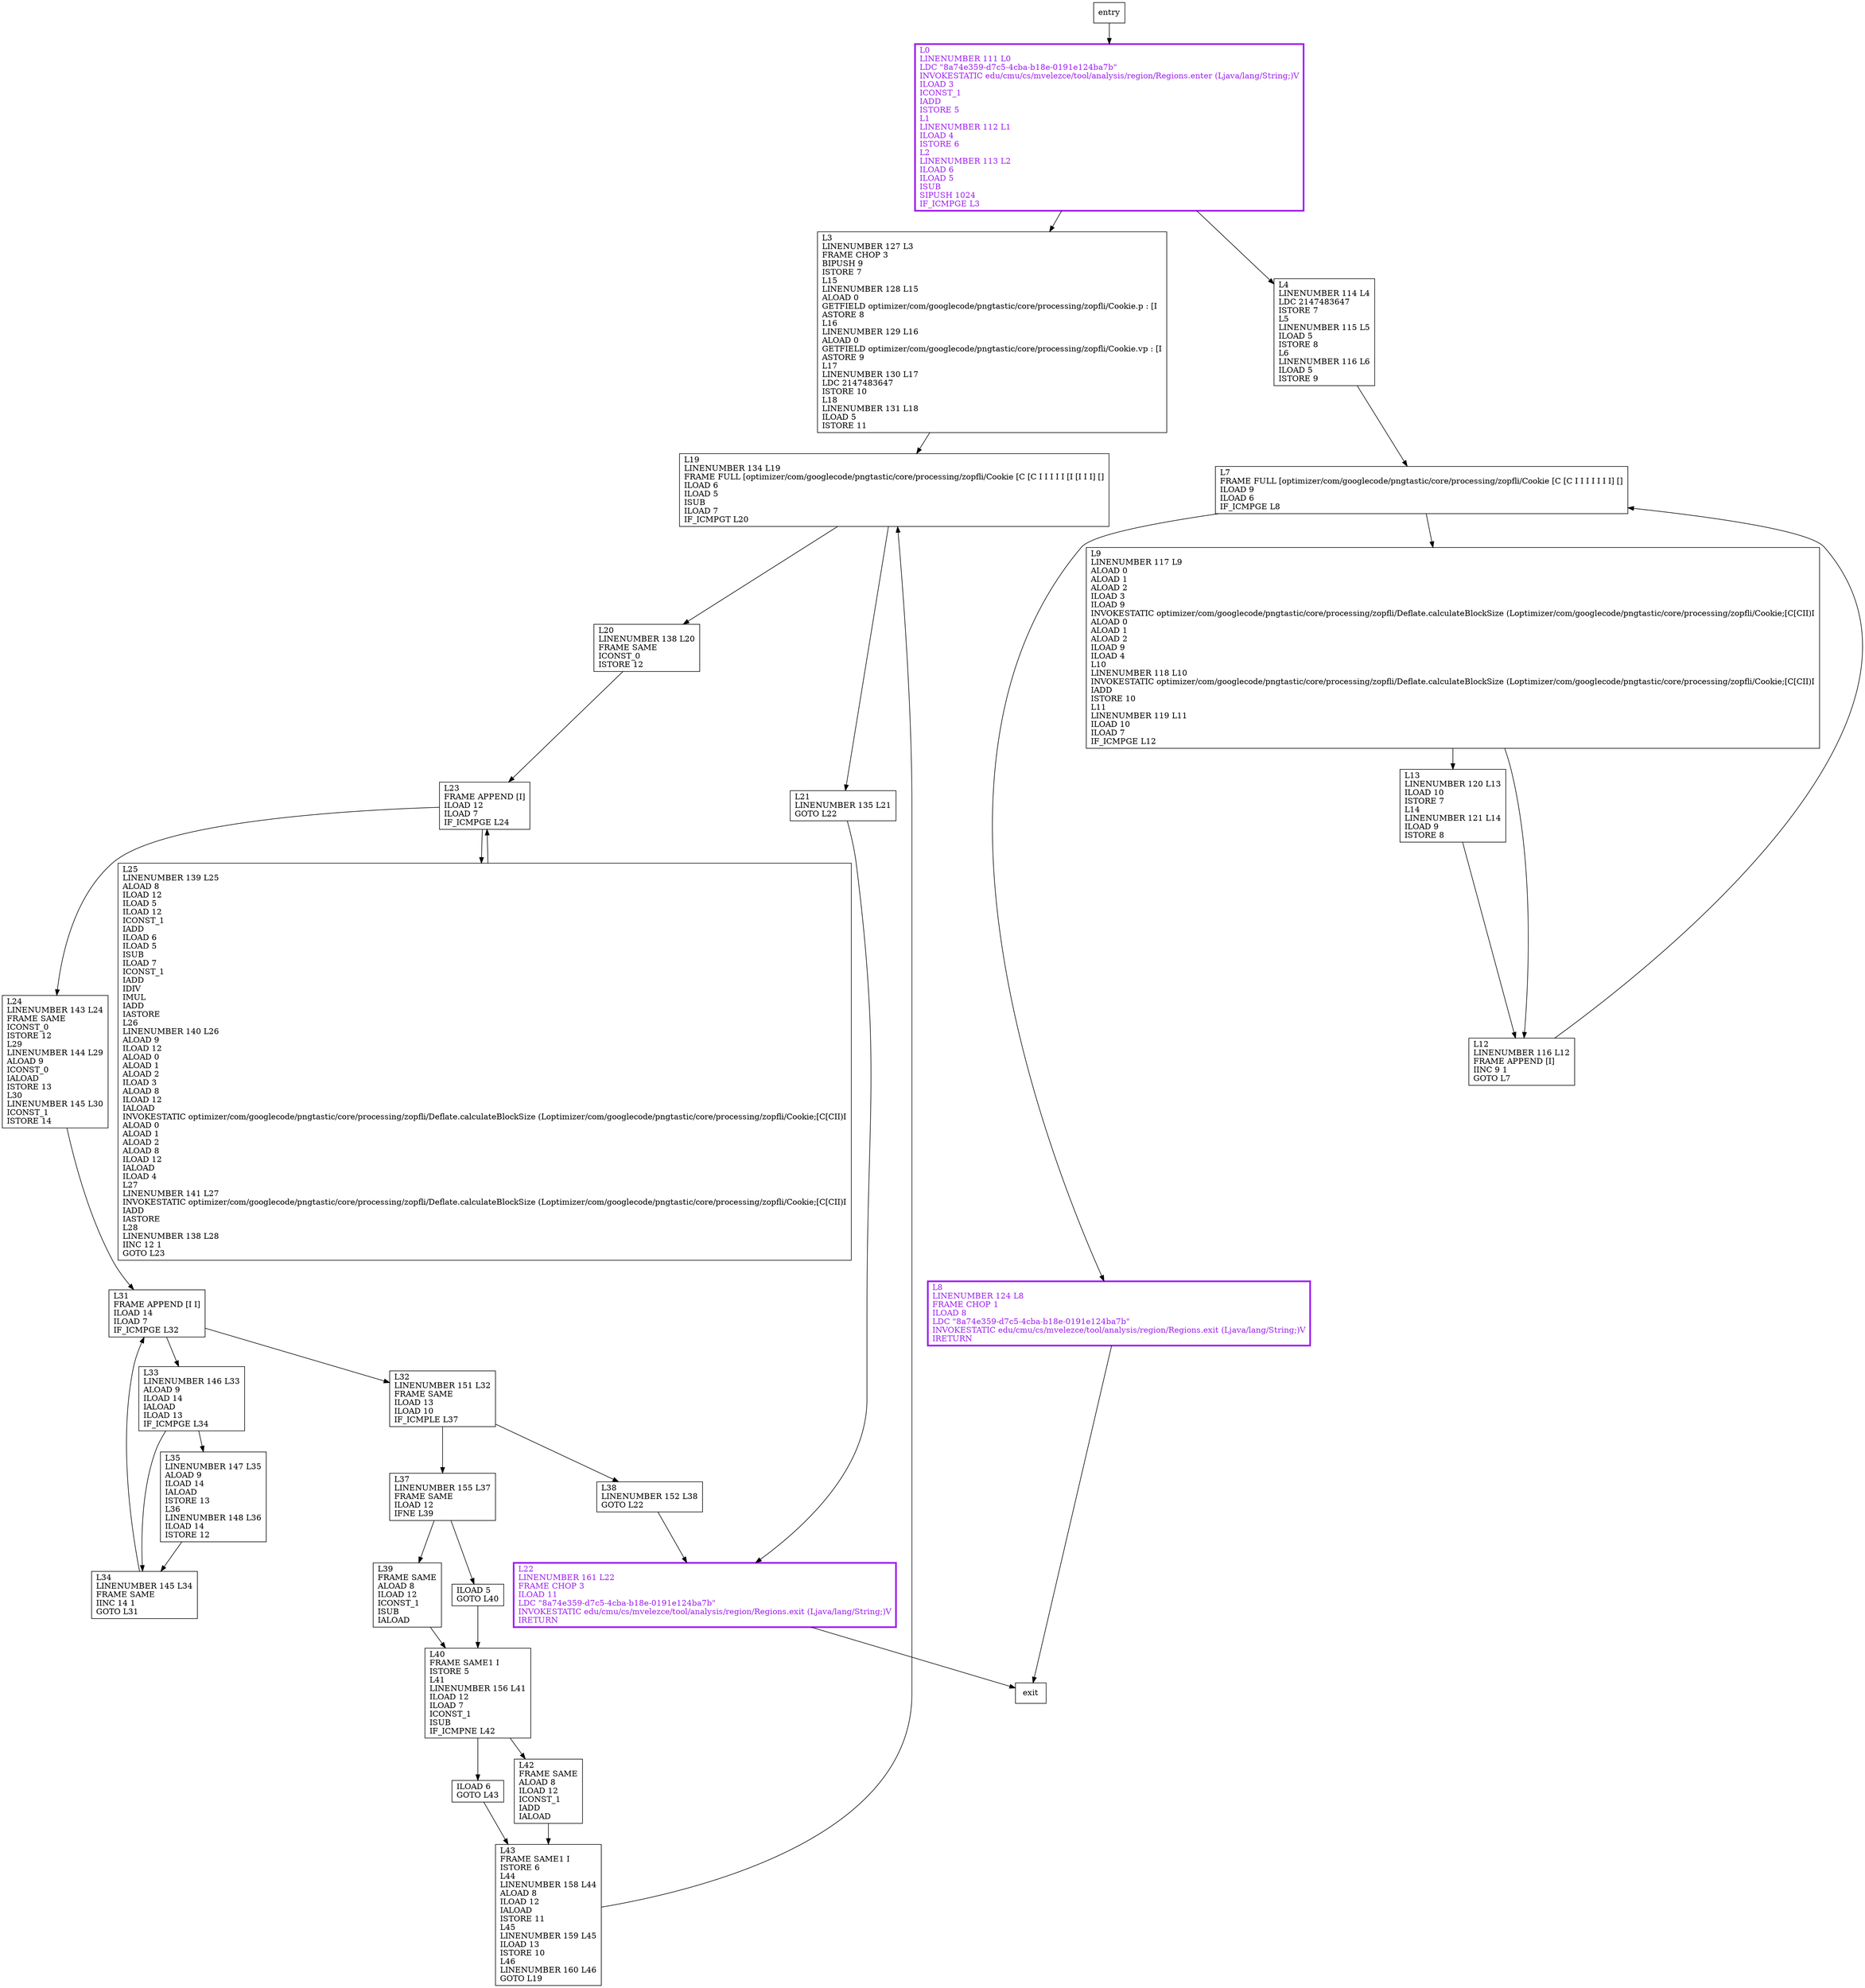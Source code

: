 digraph findMinimum {
node [shape=record];
2090991873 [label="L38\lLINENUMBER 152 L38\lGOTO L22\l"];
1444440224 [label="L42\lFRAME SAME\lALOAD 8\lILOAD 12\lICONST_1\lIADD\lIALOAD\l"];
2111457497 [label="L0\lLINENUMBER 111 L0\lLDC \"8a74e359-d7c5-4cba-b18e-0191e124ba7b\"\lINVOKESTATIC edu/cmu/cs/mvelezce/tool/analysis/region/Regions.enter (Ljava/lang/String;)V\lILOAD 3\lICONST_1\lIADD\lISTORE 5\lL1\lLINENUMBER 112 L1\lILOAD 4\lISTORE 6\lL2\lLINENUMBER 113 L2\lILOAD 6\lILOAD 5\lISUB\lSIPUSH 1024\lIF_ICMPGE L3\l"];
1631119258 [label="L43\lFRAME SAME1 I\lISTORE 6\lL44\lLINENUMBER 158 L44\lALOAD 8\lILOAD 12\lIALOAD\lISTORE 11\lL45\lLINENUMBER 159 L45\lILOAD 13\lISTORE 10\lL46\lLINENUMBER 160 L46\lGOTO L19\l"];
1582028874 [label="L12\lLINENUMBER 116 L12\lFRAME APPEND [I]\lIINC 9 1\lGOTO L7\l"];
1850042097 [label="L3\lLINENUMBER 127 L3\lFRAME CHOP 3\lBIPUSH 9\lISTORE 7\lL15\lLINENUMBER 128 L15\lALOAD 0\lGETFIELD optimizer/com/googlecode/pngtastic/core/processing/zopfli/Cookie.p : [I\lASTORE 8\lL16\lLINENUMBER 129 L16\lALOAD 0\lGETFIELD optimizer/com/googlecode/pngtastic/core/processing/zopfli/Cookie.vp : [I\lASTORE 9\lL17\lLINENUMBER 130 L17\lLDC 2147483647\lISTORE 10\lL18\lLINENUMBER 131 L18\lILOAD 5\lISTORE 11\l"];
75470648 [label="L39\lFRAME SAME\lALOAD 8\lILOAD 12\lICONST_1\lISUB\lIALOAD\l"];
1398241764 [label="L21\lLINENUMBER 135 L21\lGOTO L22\l"];
1904288897 [label="L35\lLINENUMBER 147 L35\lALOAD 9\lILOAD 14\lIALOAD\lISTORE 13\lL36\lLINENUMBER 148 L36\lILOAD 14\lISTORE 12\l"];
382627885 [label="L31\lFRAME APPEND [I I]\lILOAD 14\lILOAD 7\lIF_ICMPGE L32\l"];
1573605215 [label="L34\lLINENUMBER 145 L34\lFRAME SAME\lIINC 14 1\lGOTO L31\l"];
605101809 [label="L23\lFRAME APPEND [I]\lILOAD 12\lILOAD 7\lIF_ICMPGE L24\l"];
2073299099 [label="L37\lLINENUMBER 155 L37\lFRAME SAME\lILOAD 12\lIFNE L39\l"];
1812831622 [label="L24\lLINENUMBER 143 L24\lFRAME SAME\lICONST_0\lISTORE 12\lL29\lLINENUMBER 144 L29\lALOAD 9\lICONST_0\lIALOAD\lISTORE 13\lL30\lLINENUMBER 145 L30\lICONST_1\lISTORE 14\l"];
1409092880 [label="L22\lLINENUMBER 161 L22\lFRAME CHOP 3\lILOAD 11\lLDC \"8a74e359-d7c5-4cba-b18e-0191e124ba7b\"\lINVOKESTATIC edu/cmu/cs/mvelezce/tool/analysis/region/Regions.exit (Ljava/lang/String;)V\lIRETURN\l"];
1633013890 [label="ILOAD 5\lGOTO L40\l"];
877612522 [label="L8\lLINENUMBER 124 L8\lFRAME CHOP 1\lILOAD 8\lLDC \"8a74e359-d7c5-4cba-b18e-0191e124ba7b\"\lINVOKESTATIC edu/cmu/cs/mvelezce/tool/analysis/region/Regions.exit (Ljava/lang/String;)V\lIRETURN\l"];
1407083101 [label="L20\lLINENUMBER 138 L20\lFRAME SAME\lICONST_0\lISTORE 12\l"];
1289869008 [label="L25\lLINENUMBER 139 L25\lALOAD 8\lILOAD 12\lILOAD 5\lILOAD 12\lICONST_1\lIADD\lILOAD 6\lILOAD 5\lISUB\lILOAD 7\lICONST_1\lIADD\lIDIV\lIMUL\lIADD\lIASTORE\lL26\lLINENUMBER 140 L26\lALOAD 9\lILOAD 12\lALOAD 0\lALOAD 1\lALOAD 2\lILOAD 3\lALOAD 8\lILOAD 12\lIALOAD\lINVOKESTATIC optimizer/com/googlecode/pngtastic/core/processing/zopfli/Deflate.calculateBlockSize (Loptimizer/com/googlecode/pngtastic/core/processing/zopfli/Cookie;[C[CII)I\lALOAD 0\lALOAD 1\lALOAD 2\lALOAD 8\lILOAD 12\lIALOAD\lILOAD 4\lL27\lLINENUMBER 141 L27\lINVOKESTATIC optimizer/com/googlecode/pngtastic/core/processing/zopfli/Deflate.calculateBlockSize (Loptimizer/com/googlecode/pngtastic/core/processing/zopfli/Cookie;[C[CII)I\lIADD\lIASTORE\lL28\lLINENUMBER 138 L28\lIINC 12 1\lGOTO L23\l"];
979291363 [label="L40\lFRAME SAME1 I\lISTORE 5\lL41\lLINENUMBER 156 L41\lILOAD 12\lILOAD 7\lICONST_1\lISUB\lIF_ICMPNE L42\l"];
524223214 [label="L32\lLINENUMBER 151 L32\lFRAME SAME\lILOAD 13\lILOAD 10\lIF_ICMPLE L37\l"];
782689036 [label="ILOAD 6\lGOTO L43\l"];
534666530 [label="L33\lLINENUMBER 146 L33\lALOAD 9\lILOAD 14\lIALOAD\lILOAD 13\lIF_ICMPGE L34\l"];
461129530 [label="L9\lLINENUMBER 117 L9\lALOAD 0\lALOAD 1\lALOAD 2\lILOAD 3\lILOAD 9\lINVOKESTATIC optimizer/com/googlecode/pngtastic/core/processing/zopfli/Deflate.calculateBlockSize (Loptimizer/com/googlecode/pngtastic/core/processing/zopfli/Cookie;[C[CII)I\lALOAD 0\lALOAD 1\lALOAD 2\lILOAD 9\lILOAD 4\lL10\lLINENUMBER 118 L10\lINVOKESTATIC optimizer/com/googlecode/pngtastic/core/processing/zopfli/Deflate.calculateBlockSize (Loptimizer/com/googlecode/pngtastic/core/processing/zopfli/Cookie;[C[CII)I\lIADD\lISTORE 10\lL11\lLINENUMBER 119 L11\lILOAD 10\lILOAD 7\lIF_ICMPGE L12\l"];
1686934746 [label="L13\lLINENUMBER 120 L13\lILOAD 10\lISTORE 7\lL14\lLINENUMBER 121 L14\lILOAD 9\lISTORE 8\l"];
768415370 [label="L19\lLINENUMBER 134 L19\lFRAME FULL [optimizer/com/googlecode/pngtastic/core/processing/zopfli/Cookie [C [C I I I I I [I [I I I] []\lILOAD 6\lILOAD 5\lISUB\lILOAD 7\lIF_ICMPGT L20\l"];
1265508963 [label="L4\lLINENUMBER 114 L4\lLDC 2147483647\lISTORE 7\lL5\lLINENUMBER 115 L5\lILOAD 5\lISTORE 8\lL6\lLINENUMBER 116 L6\lILOAD 5\lISTORE 9\l"];
711112124 [label="L7\lFRAME FULL [optimizer/com/googlecode/pngtastic/core/processing/zopfli/Cookie [C [C I I I I I I I] []\lILOAD 9\lILOAD 6\lIF_ICMPGE L8\l"];
entry;
exit;
2090991873 -> 1409092880;
1444440224 -> 1631119258;
2111457497 -> 1265508963;
2111457497 -> 1850042097;
1631119258 -> 768415370;
1582028874 -> 711112124;
1850042097 -> 768415370;
75470648 -> 979291363;
1398241764 -> 1409092880;
1904288897 -> 1573605215;
382627885 -> 534666530;
382627885 -> 524223214;
1573605215 -> 382627885;
605101809 -> 1812831622;
605101809 -> 1289869008;
2073299099 -> 1633013890;
2073299099 -> 75470648;
1812831622 -> 382627885;
1409092880 -> exit;
1633013890 -> 979291363;
877612522 -> exit;
1407083101 -> 605101809;
1289869008 -> 605101809;
979291363 -> 1444440224;
979291363 -> 782689036;
524223214 -> 2090991873;
524223214 -> 2073299099;
782689036 -> 1631119258;
534666530 -> 1573605215;
534666530 -> 1904288897;
entry -> 2111457497;
461129530 -> 1686934746;
461129530 -> 1582028874;
1686934746 -> 1582028874;
768415370 -> 1398241764;
768415370 -> 1407083101;
1265508963 -> 711112124;
711112124 -> 877612522;
711112124 -> 461129530;
2111457497[fontcolor="purple", penwidth=3, color="purple"];
1409092880[fontcolor="purple", penwidth=3, color="purple"];
877612522[fontcolor="purple", penwidth=3, color="purple"];
}
